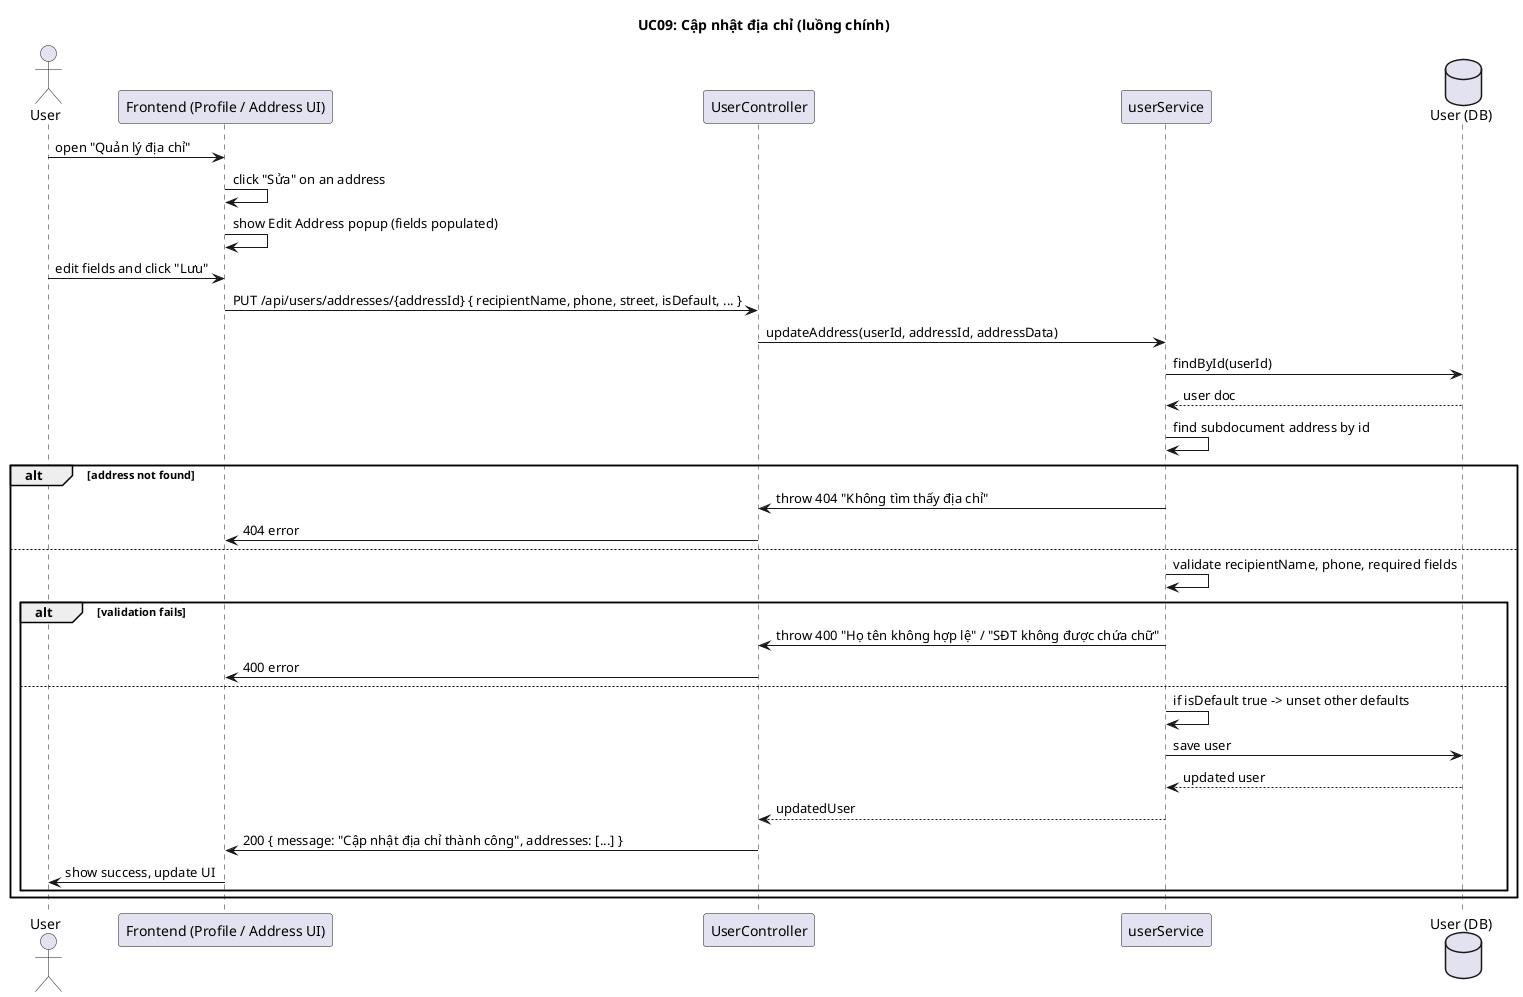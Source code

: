 @startuml UC09_UpdateAddress_Main

title UC09: Cập nhật địa chỉ (luồng chính)

actor User
participant Frontend as "Frontend (Profile / Address UI)"
participant UserController as "UserController"
participant UserService as "userService"
database UserDB as "User (DB)"

User -> Frontend: open "Quản lý địa chỉ"
Frontend -> Frontend: click "Sửa" on an address
Frontend -> Frontend: show Edit Address popup (fields populated)
User -> Frontend: edit fields and click "Lưu"
Frontend -> UserController: PUT /api/users/addresses/{addressId} { recipientName, phone, street, isDefault, ... }
UserController -> UserService: updateAddress(userId, addressId, addressData)
UserService -> UserDB: findById(userId)
UserDB --> UserService: user doc
UserService -> UserService: find subdocument address by id
alt address not found
  UserService -> UserController: throw 404 "Không tìm thấy địa chỉ"
  UserController -> Frontend: 404 error
else
  UserService -> UserService: validate recipientName, phone, required fields
  alt validation fails
    UserService -> UserController: throw 400 "Họ tên không hợp lệ" / "SĐT không được chứa chữ"
    UserController -> Frontend: 400 error
  else
    UserService -> UserService: if isDefault true -> unset other defaults
    UserService -> UserDB: save user
    UserDB --> UserService: updated user
    UserService --> UserController: updatedUser
    UserController -> Frontend: 200 { message: "Cập nhật địa chỉ thành công", addresses: [...] }
    Frontend -> User: show success, update UI
  end
end
@enduml
